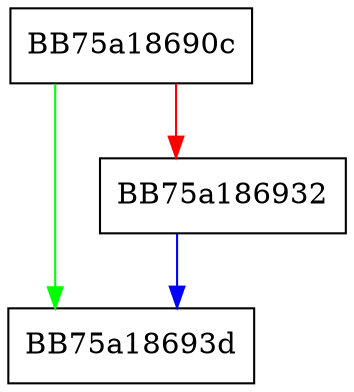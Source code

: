 digraph _Calculate_growth {
  node [shape="box"];
  graph [splines=ortho];
  BB75a18690c -> BB75a18693d [color="green"];
  BB75a18690c -> BB75a186932 [color="red"];
  BB75a186932 -> BB75a18693d [color="blue"];
}